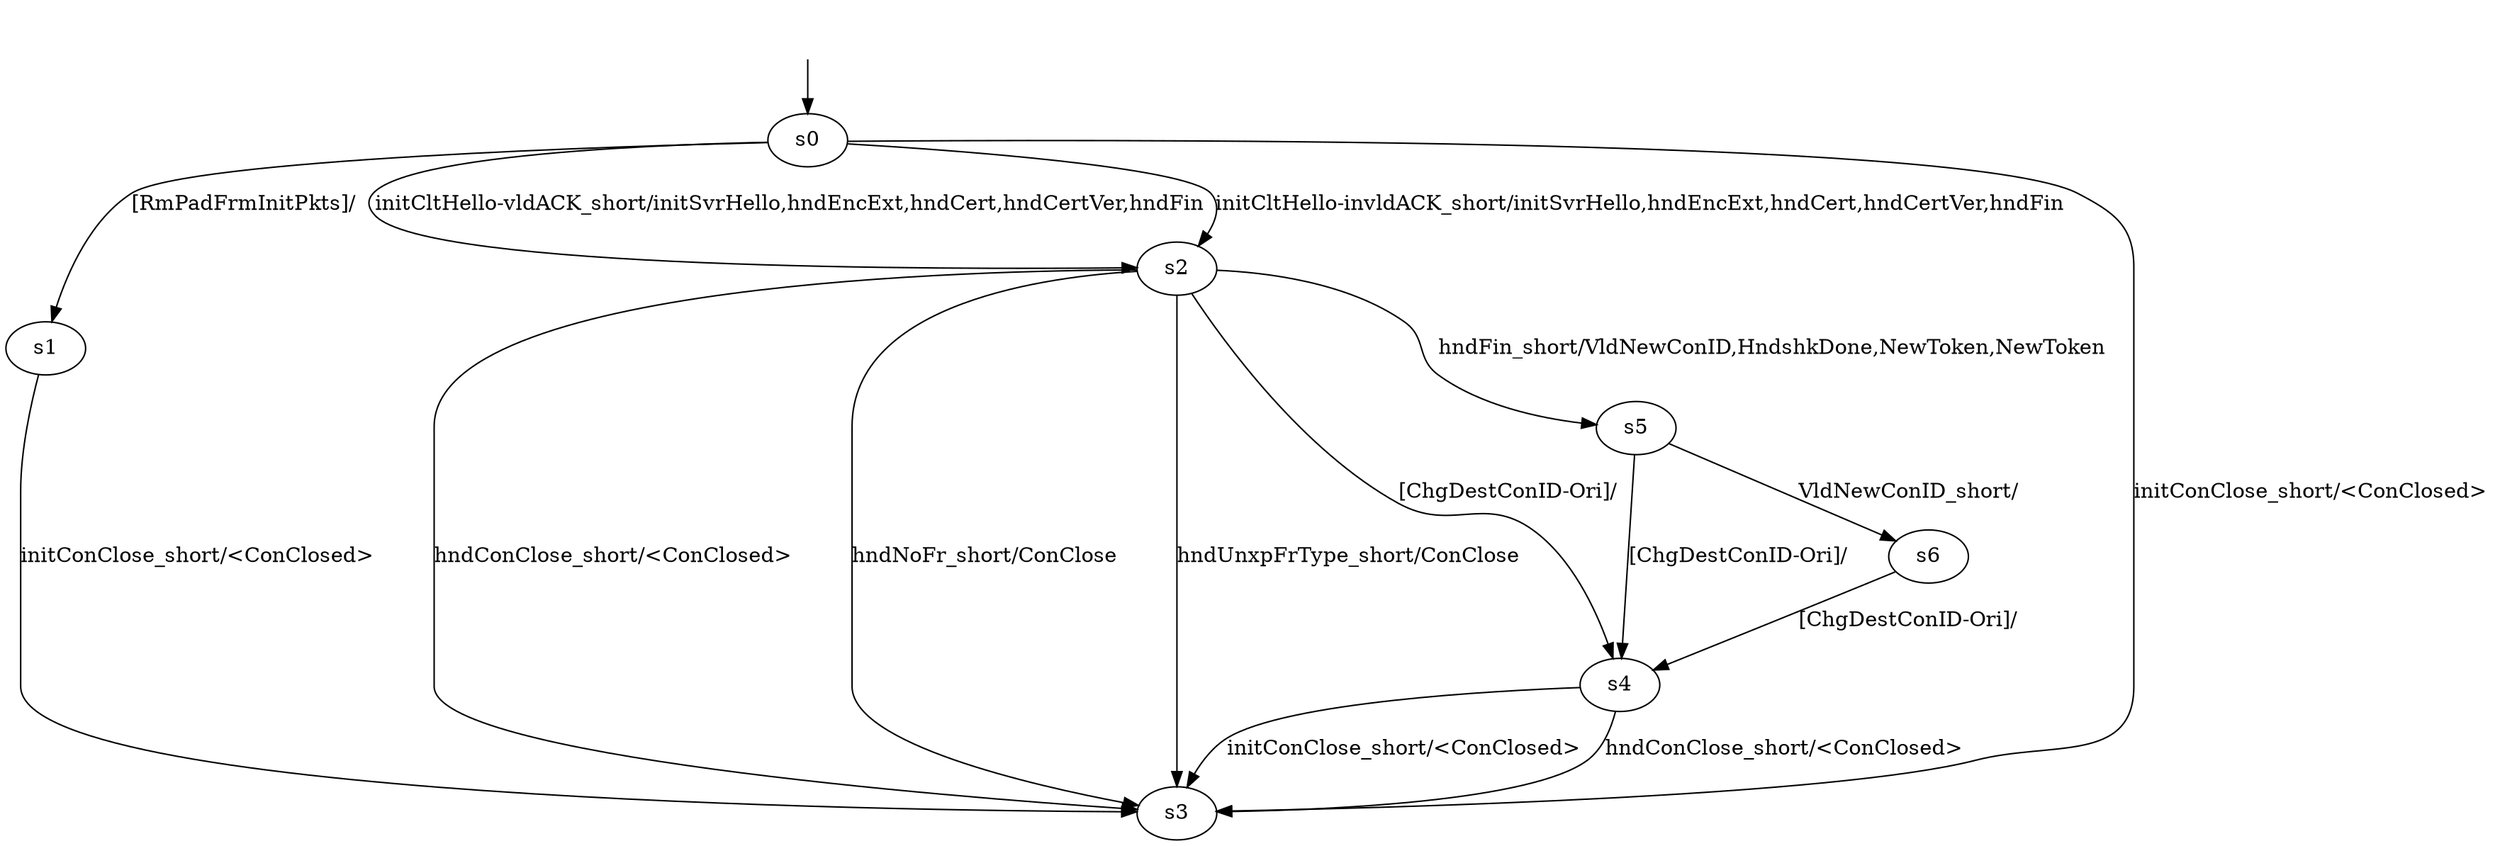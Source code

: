 digraph "../results/ngtcp2Models/ngtcp2-B-sCS-0/learnedModel" {
s0 [label=s0];
s1 [label=s1];
s2 [label=s2];
s3 [label=s3];
s4 [label=s4];
s5 [label=s5];
s6 [label=s6];
s0 -> s3  [label="initConClose_short/<ConClosed> "];
s0 -> s2  [label="initCltHello-vldACK_short/initSvrHello,hndEncExt,hndCert,hndCertVer,hndFin "];
s0 -> s2  [label="initCltHello-invldACK_short/initSvrHello,hndEncExt,hndCert,hndCertVer,hndFin "];
s0 -> s1  [label="[RmPadFrmInitPkts]/ "];
s1 -> s3  [label="initConClose_short/<ConClosed> "];
s2 -> s5  [label="hndFin_short/VldNewConID,HndshkDone,NewToken,NewToken "];
s2 -> s3  [label="hndConClose_short/<ConClosed> "];
s2 -> s3  [label="hndNoFr_short/ConClose "];
s2 -> s3  [label="hndUnxpFrType_short/ConClose "];
s2 -> s4  [label="[ChgDestConID-Ori]/ "];
s4 -> s3  [label="initConClose_short/<ConClosed> "];
s4 -> s3  [label="hndConClose_short/<ConClosed> "];
s5 -> s6  [label="VldNewConID_short/ "];
s5 -> s4  [label="[ChgDestConID-Ori]/ "];
s6 -> s4  [label="[ChgDestConID-Ori]/ "];
__start0 [label="", shape=none];
__start0 -> s0  [label=""];
}
